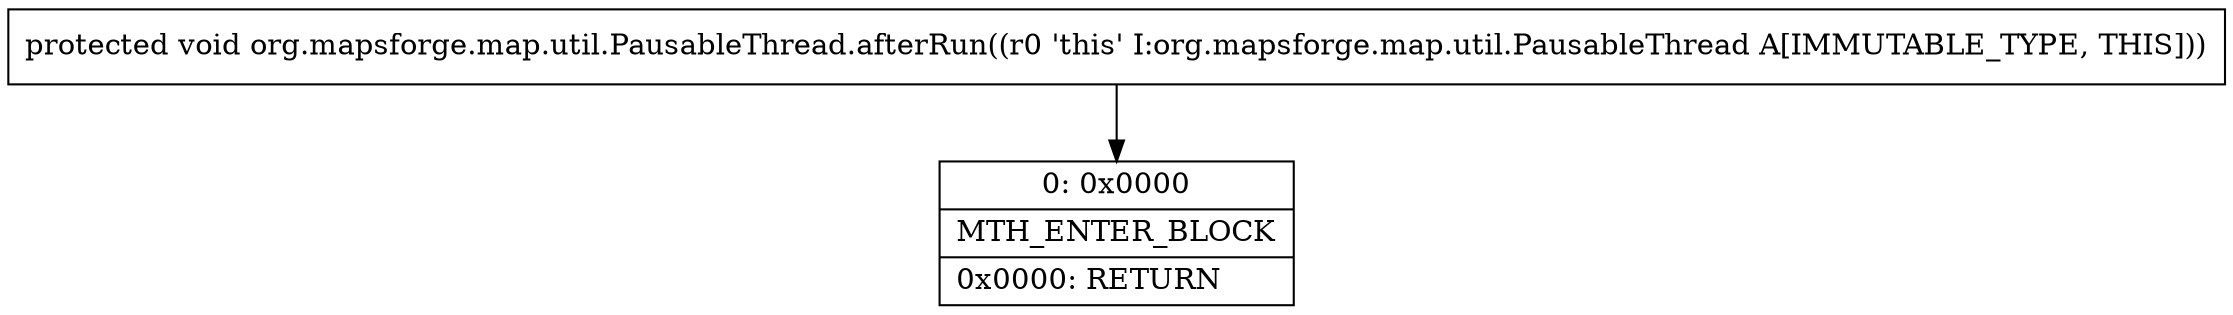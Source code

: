digraph "CFG fororg.mapsforge.map.util.PausableThread.afterRun()V" {
Node_0 [shape=record,label="{0\:\ 0x0000|MTH_ENTER_BLOCK\l|0x0000: RETURN   \l}"];
MethodNode[shape=record,label="{protected void org.mapsforge.map.util.PausableThread.afterRun((r0 'this' I:org.mapsforge.map.util.PausableThread A[IMMUTABLE_TYPE, THIS])) }"];
MethodNode -> Node_0;
}

